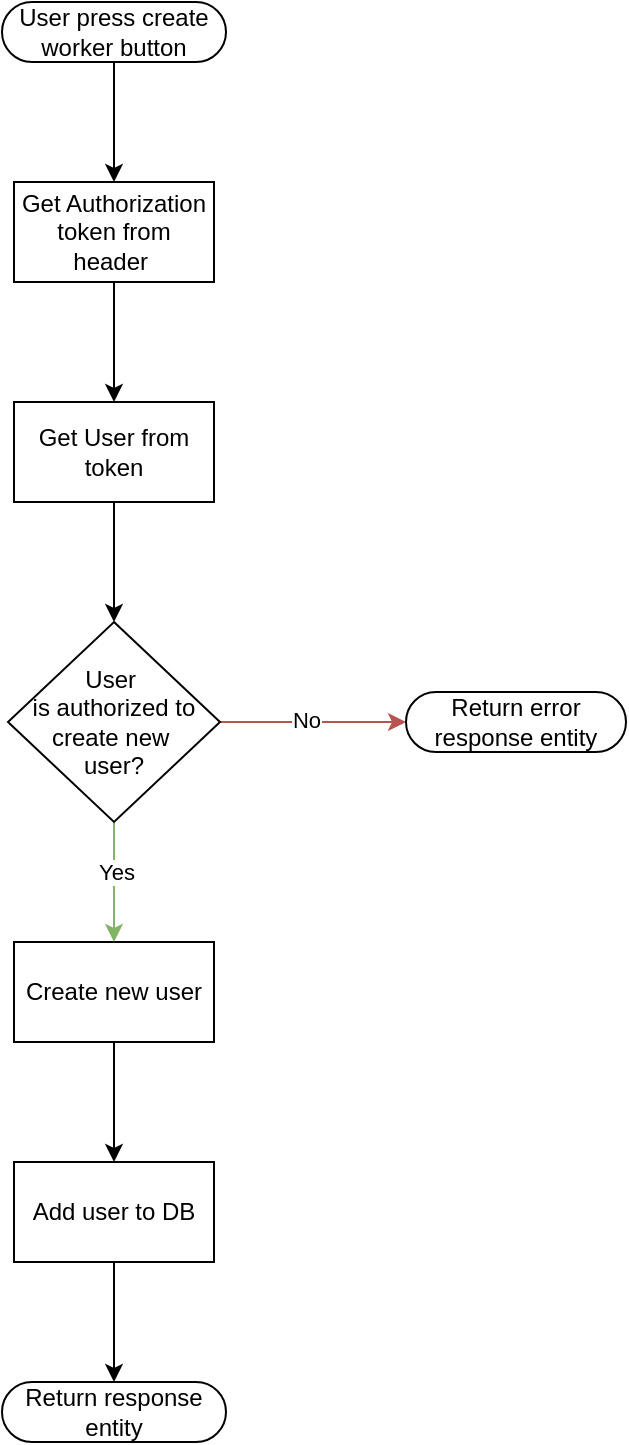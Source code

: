 <mxfile version="28.0.7">
  <diagram name="Página-1" id="TMDoCD8hCcpHIJEySzZF">
    <mxGraphModel dx="727" dy="406" grid="1" gridSize="10" guides="1" tooltips="1" connect="1" arrows="1" fold="1" page="1" pageScale="1" pageWidth="827" pageHeight="1169" math="0" shadow="0">
      <root>
        <mxCell id="0" />
        <mxCell id="1" parent="0" />
        <mxCell id="UQOomTZAaCyZAPaUyG3R-46" style="edgeStyle=orthogonalEdgeStyle;rounded=0;orthogonalLoop=1;jettySize=auto;html=1;entryX=0.5;entryY=0.5;entryDx=0;entryDy=-15;entryPerimeter=0;" parent="1" edge="1">
          <mxGeometry relative="1" as="geometry">
            <mxPoint x="414" y="530" as="targetPoint" />
          </mxGeometry>
        </mxCell>
        <mxCell id="QcQdOetUA6qP5Ii0NC-2-26" style="edgeStyle=orthogonalEdgeStyle;rounded=0;orthogonalLoop=1;jettySize=auto;html=1;" parent="1" edge="1">
          <mxGeometry relative="1" as="geometry">
            <mxPoint x="140" y="710" as="sourcePoint" />
          </mxGeometry>
        </mxCell>
        <mxCell id="7Zbe0JVSpx2qkuPcfZEY-40" style="edgeStyle=orthogonalEdgeStyle;rounded=0;orthogonalLoop=1;jettySize=auto;html=1;" edge="1" parent="1" source="7Zbe0JVSpx2qkuPcfZEY-32" target="7Zbe0JVSpx2qkuPcfZEY-39">
          <mxGeometry relative="1" as="geometry" />
        </mxCell>
        <mxCell id="7Zbe0JVSpx2qkuPcfZEY-32" value="User press create worker button" style="html=1;dashed=0;whiteSpace=wrap;shape=mxgraph.dfd.start" vertex="1" parent="1">
          <mxGeometry x="358" y="40" width="112" height="30" as="geometry" />
        </mxCell>
        <mxCell id="7Zbe0JVSpx2qkuPcfZEY-36" style="edgeStyle=orthogonalEdgeStyle;rounded=0;orthogonalLoop=1;jettySize=auto;html=1;" edge="1" parent="1" source="7Zbe0JVSpx2qkuPcfZEY-33" target="7Zbe0JVSpx2qkuPcfZEY-35">
          <mxGeometry relative="1" as="geometry" />
        </mxCell>
        <mxCell id="7Zbe0JVSpx2qkuPcfZEY-33" value="Create new user" style="html=1;dashed=0;whiteSpace=wrap;" vertex="1" parent="1">
          <mxGeometry x="364" y="510" width="100" height="50" as="geometry" />
        </mxCell>
        <mxCell id="7Zbe0JVSpx2qkuPcfZEY-38" style="edgeStyle=orthogonalEdgeStyle;rounded=0;orthogonalLoop=1;jettySize=auto;html=1;" edge="1" parent="1" source="7Zbe0JVSpx2qkuPcfZEY-35" target="7Zbe0JVSpx2qkuPcfZEY-37">
          <mxGeometry relative="1" as="geometry" />
        </mxCell>
        <mxCell id="7Zbe0JVSpx2qkuPcfZEY-35" value="Add user to DB" style="html=1;dashed=0;whiteSpace=wrap;" vertex="1" parent="1">
          <mxGeometry x="364" y="620" width="100" height="50" as="geometry" />
        </mxCell>
        <mxCell id="7Zbe0JVSpx2qkuPcfZEY-37" value="Return response entity" style="html=1;dashed=0;whiteSpace=wrap;shape=mxgraph.dfd.start" vertex="1" parent="1">
          <mxGeometry x="358" y="730" width="112" height="30" as="geometry" />
        </mxCell>
        <mxCell id="7Zbe0JVSpx2qkuPcfZEY-43" style="edgeStyle=orthogonalEdgeStyle;rounded=0;orthogonalLoop=1;jettySize=auto;html=1;" edge="1" parent="1" source="7Zbe0JVSpx2qkuPcfZEY-39" target="7Zbe0JVSpx2qkuPcfZEY-42">
          <mxGeometry relative="1" as="geometry" />
        </mxCell>
        <mxCell id="7Zbe0JVSpx2qkuPcfZEY-39" value="Get Authorization token from header&amp;nbsp;" style="html=1;dashed=0;whiteSpace=wrap;" vertex="1" parent="1">
          <mxGeometry x="364" y="130" width="100" height="50" as="geometry" />
        </mxCell>
        <mxCell id="7Zbe0JVSpx2qkuPcfZEY-45" style="edgeStyle=orthogonalEdgeStyle;rounded=0;orthogonalLoop=1;jettySize=auto;html=1;fillColor=#d5e8d4;strokeColor=#82b366;" edge="1" parent="1" source="7Zbe0JVSpx2qkuPcfZEY-41" target="7Zbe0JVSpx2qkuPcfZEY-33">
          <mxGeometry relative="1" as="geometry" />
        </mxCell>
        <mxCell id="7Zbe0JVSpx2qkuPcfZEY-46" value="Yes" style="edgeLabel;html=1;align=center;verticalAlign=middle;resizable=0;points=[];" vertex="1" connectable="0" parent="7Zbe0JVSpx2qkuPcfZEY-45">
          <mxGeometry x="-0.172" y="1" relative="1" as="geometry">
            <mxPoint as="offset" />
          </mxGeometry>
        </mxCell>
        <mxCell id="7Zbe0JVSpx2qkuPcfZEY-48" style="edgeStyle=orthogonalEdgeStyle;rounded=0;orthogonalLoop=1;jettySize=auto;html=1;fillColor=#f8cecc;strokeColor=#b85450;" edge="1" parent="1" source="7Zbe0JVSpx2qkuPcfZEY-41" target="7Zbe0JVSpx2qkuPcfZEY-47">
          <mxGeometry relative="1" as="geometry" />
        </mxCell>
        <mxCell id="7Zbe0JVSpx2qkuPcfZEY-49" value="No" style="edgeLabel;html=1;align=center;verticalAlign=middle;resizable=0;points=[];" vertex="1" connectable="0" parent="7Zbe0JVSpx2qkuPcfZEY-48">
          <mxGeometry x="-0.082" y="1" relative="1" as="geometry">
            <mxPoint as="offset" />
          </mxGeometry>
        </mxCell>
        <mxCell id="7Zbe0JVSpx2qkuPcfZEY-41" value="&lt;div&gt;User&amp;nbsp;&lt;/div&gt;&lt;div&gt;is authorized to create&amp;nbsp;new&amp;nbsp;&lt;/div&gt;&lt;div&gt;user?&lt;/div&gt;" style="shape=rhombus;html=1;dashed=0;whiteSpace=wrap;perimeter=rhombusPerimeter;" vertex="1" parent="1">
          <mxGeometry x="361" y="350" width="106" height="100" as="geometry" />
        </mxCell>
        <mxCell id="7Zbe0JVSpx2qkuPcfZEY-44" style="edgeStyle=orthogonalEdgeStyle;rounded=0;orthogonalLoop=1;jettySize=auto;html=1;" edge="1" parent="1" source="7Zbe0JVSpx2qkuPcfZEY-42" target="7Zbe0JVSpx2qkuPcfZEY-41">
          <mxGeometry relative="1" as="geometry" />
        </mxCell>
        <mxCell id="7Zbe0JVSpx2qkuPcfZEY-42" value="Get User from token" style="html=1;dashed=0;whiteSpace=wrap;" vertex="1" parent="1">
          <mxGeometry x="364" y="240" width="100" height="50" as="geometry" />
        </mxCell>
        <mxCell id="7Zbe0JVSpx2qkuPcfZEY-47" value="Return error response entity" style="html=1;dashed=0;whiteSpace=wrap;shape=mxgraph.dfd.start" vertex="1" parent="1">
          <mxGeometry x="560" y="385" width="110" height="30" as="geometry" />
        </mxCell>
      </root>
    </mxGraphModel>
  </diagram>
</mxfile>
